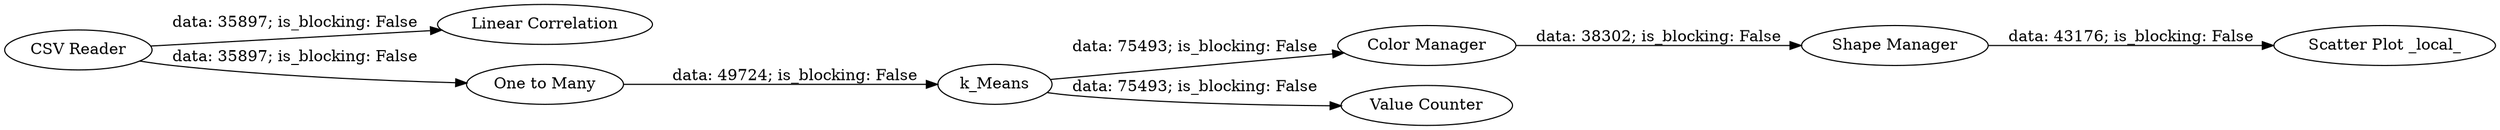digraph {
	"-6805131598295625773_115" [label="Color Manager"]
	"-6805131598295625773_4" [label="Linear Correlation"]
	"-6805131598295625773_120" [label=k_Means]
	"-6805131598295625773_117" [label="Scatter Plot _local_"]
	"-6805131598295625773_10" [label="Value Counter"]
	"-6805131598295625773_116" [label="Shape Manager"]
	"-6805131598295625773_121" [label="One to Many"]
	"-6805131598295625773_119" [label="CSV Reader"]
	"-6805131598295625773_119" -> "-6805131598295625773_121" [label="data: 35897; is_blocking: False"]
	"-6805131598295625773_120" -> "-6805131598295625773_10" [label="data: 75493; is_blocking: False"]
	"-6805131598295625773_121" -> "-6805131598295625773_120" [label="data: 49724; is_blocking: False"]
	"-6805131598295625773_116" -> "-6805131598295625773_117" [label="data: 43176; is_blocking: False"]
	"-6805131598295625773_119" -> "-6805131598295625773_4" [label="data: 35897; is_blocking: False"]
	"-6805131598295625773_115" -> "-6805131598295625773_116" [label="data: 38302; is_blocking: False"]
	"-6805131598295625773_120" -> "-6805131598295625773_115" [label="data: 75493; is_blocking: False"]
	rankdir=LR
}
